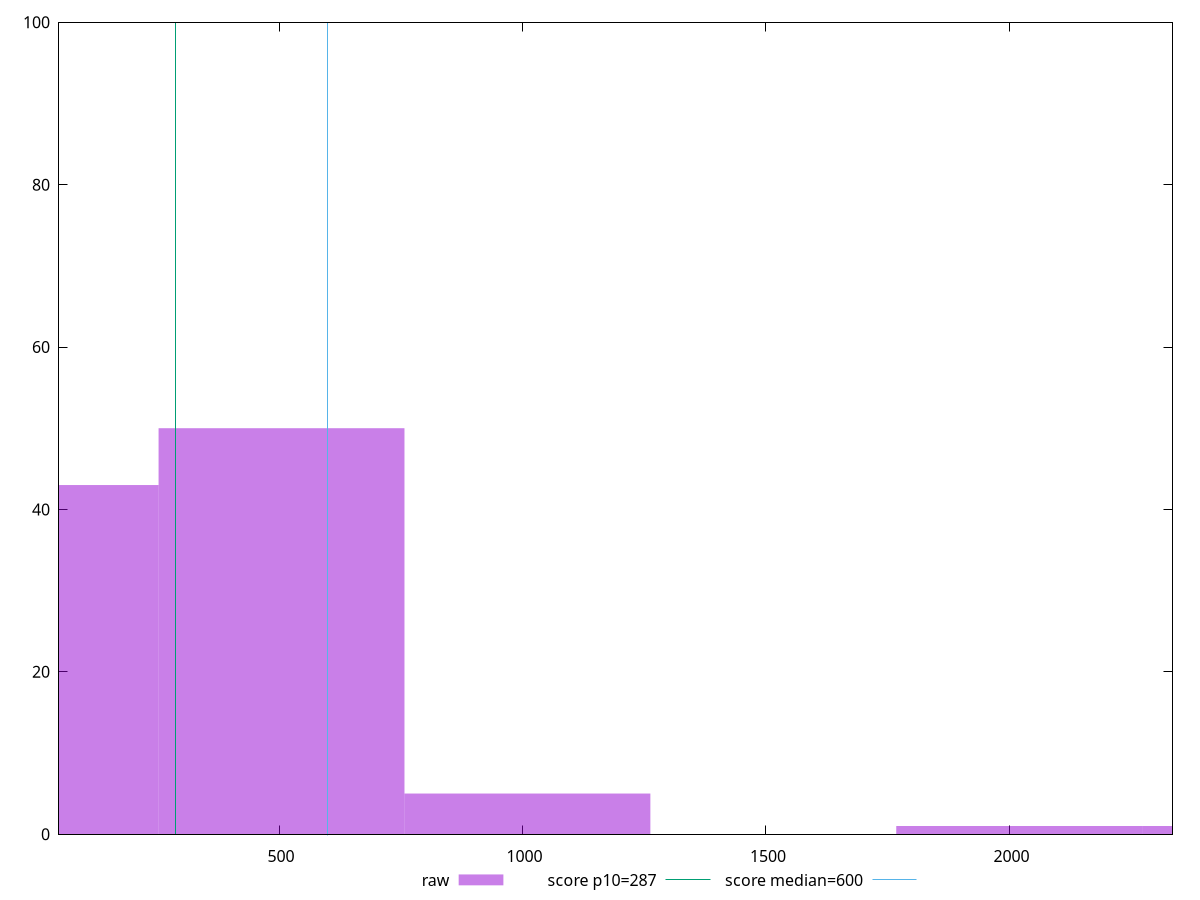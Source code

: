 reset

$raw <<EOF
0 43
505.00907183690003 50
1010.0181436738001 5
2020.0362873476001 1
2525.0453591845003 1
EOF

set key outside below
set boxwidth 505.00907183690003
set xrange [48:2334.86]
set yrange [0:100]
set trange [0:100]
set style fill transparent solid 0.5 noborder

set parametric
set terminal svg size 640, 490 enhanced background rgb 'white'
set output "report_00013_2021-02-09T12-04-24.940Z/total-blocking-time/samples/pages+cached+noadtech+nomedia+nocss/raw/histogram.svg"

plot $raw title "raw" with boxes, \
     287,t title "score p10=287", \
     600,t title "score median=600"

reset
